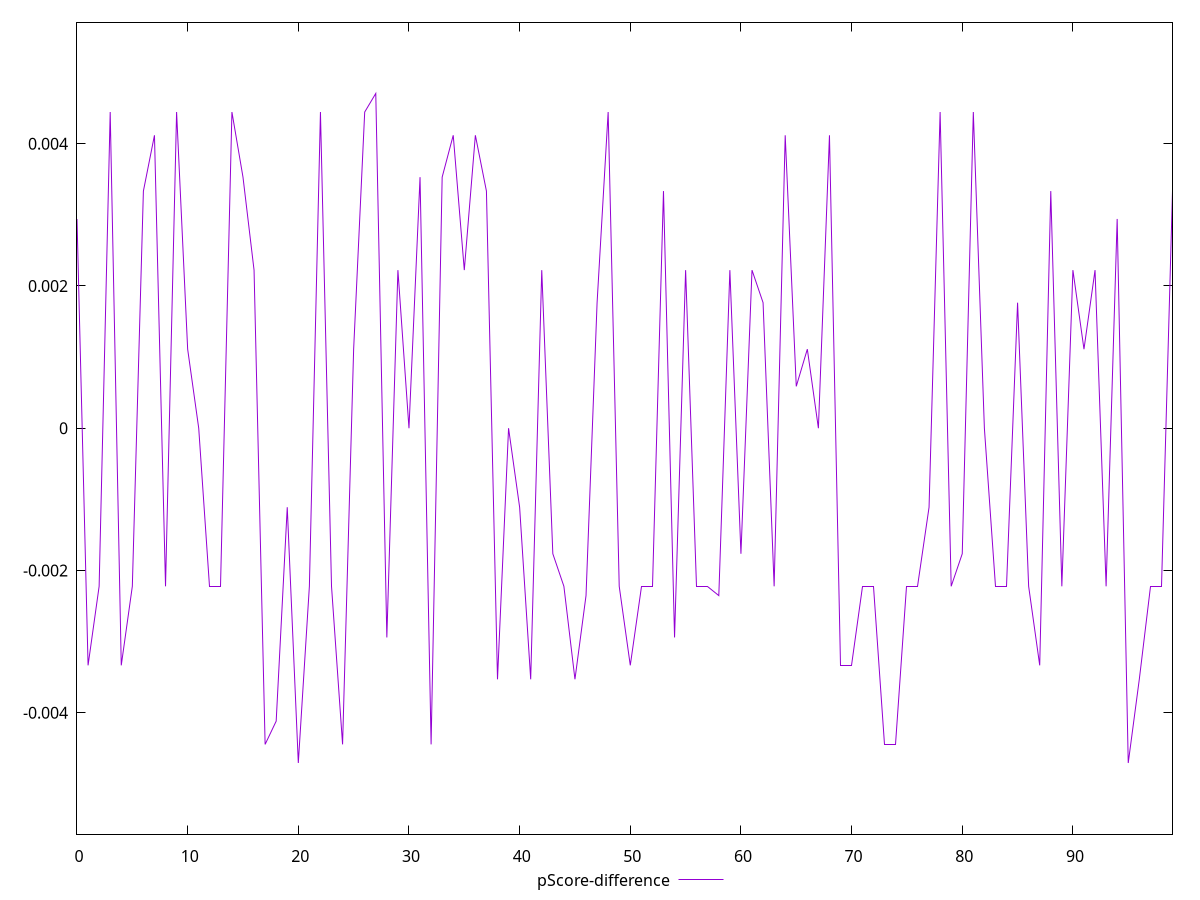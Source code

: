 reset

$pScoreDifference <<EOF
0 0.002941176470588225
1 -0.0033333333333332993
2 -0.0022222222222222365
3 0.004444444444444473
4 -0.0033333333333332993
5 -0.0022222222222222365
6 0.0033333333333334103
7 0.004117647058823559
8 -0.0022222222222222365
9 0.004444444444444473
10 0.0011111111111110628
11 0
12 -0.0022222222222222365
13 -0.0022222222222222365
14 0.004444444444444473
15 0.003529411764705892
16 0.0022222222222222365
17 -0.004444444444444362
18 -0.004117647058823559
19 -0.0011111111111110628
20 -0.004705882352941171
21 -0.0022222222222222365
22 0.004444444444444473
23 -0.0022222222222222365
24 -0.004444444444444473
25 0.0011111111111110628
26 0.004444444444444473
27 0.004705882352941171
28 -0.002941176470588225
29 0.0022222222222222365
30 0
31 0.003529411764705892
32 -0.004444444444444473
33 0.0035294117647058365
34 0.004117647058823559
35 0.0022222222222222365
36 0.004117647058823559
37 0.0033333333333334103
38 -0.0035294117647058365
39 0
40 -0.0011111111111110628
41 -0.003529411764705892
42 0.0022222222222222365
43 -0.001764705882352946
44 -0.0022222222222222365
45 -0.003529411764705892
46 -0.002352941176470613
47 0.001764705882352946
48 0.004444444444444473
49 -0.0022222222222222365
50 -0.0033333333333334103
51 -0.0022222222222222365
52 -0.0022222222222222365
53 0.0033333333333332993
54 -0.002941176470588225
55 0.0022222222222222365
56 -0.0022222222222222365
57 -0.0022222222222222365
58 -0.002352941176470613
59 0.0022222222222222365
60 -0.001764705882352946
61 0.0022222222222222365
62 0.001764705882352946
63 -0.0022222222222222365
64 0.004117647058823559
65 0.0005882352941176672
66 0.0011111111111111738
67 0
68 0.004117647058823559
69 -0.0033333333333332993
70 -0.0033333333333334103
71 -0.0022222222222222365
72 -0.0022222222222222365
73 -0.004444444444444473
74 -0.004444444444444362
75 -0.0022222222222222365
76 -0.0022222222222222365
77 -0.0011111111111111738
78 0.004444444444444473
79 -0.0022222222222222365
80 -0.001764705882352946
81 0.004444444444444473
82 0
83 -0.0022222222222222365
84 -0.0022222222222222365
85 0.001764705882352946
86 -0.0022222222222222365
87 -0.0033333333333332993
88 0.0033333333333334103
89 -0.0022222222222222365
90 0.0022222222222222365
91 0.0011111111111110628
92 0.0022222222222222365
93 -0.0022222222222222365
94 0.0029411764705882804
95 -0.004705882352941171
96 -0.003529411764705892
97 -0.0022222222222222365
98 -0.0022222222222222365
99 0.0033333333333332993
EOF

set key outside below
set xrange [0:99]
set yrange [-0.005705882352941171:0.005705882352941171]
set trange [-0.005705882352941171:0.005705882352941171]
set terminal svg size 640, 500 enhanced background rgb 'white'
set output "report_00013_2021-02-09T12-04-24.940Z/uses-http2/samples/pages+cached+noadtech+nomedia+nocss/pScore-difference/values.svg"

plot $pScoreDifference title "pScore-difference" with line

reset
